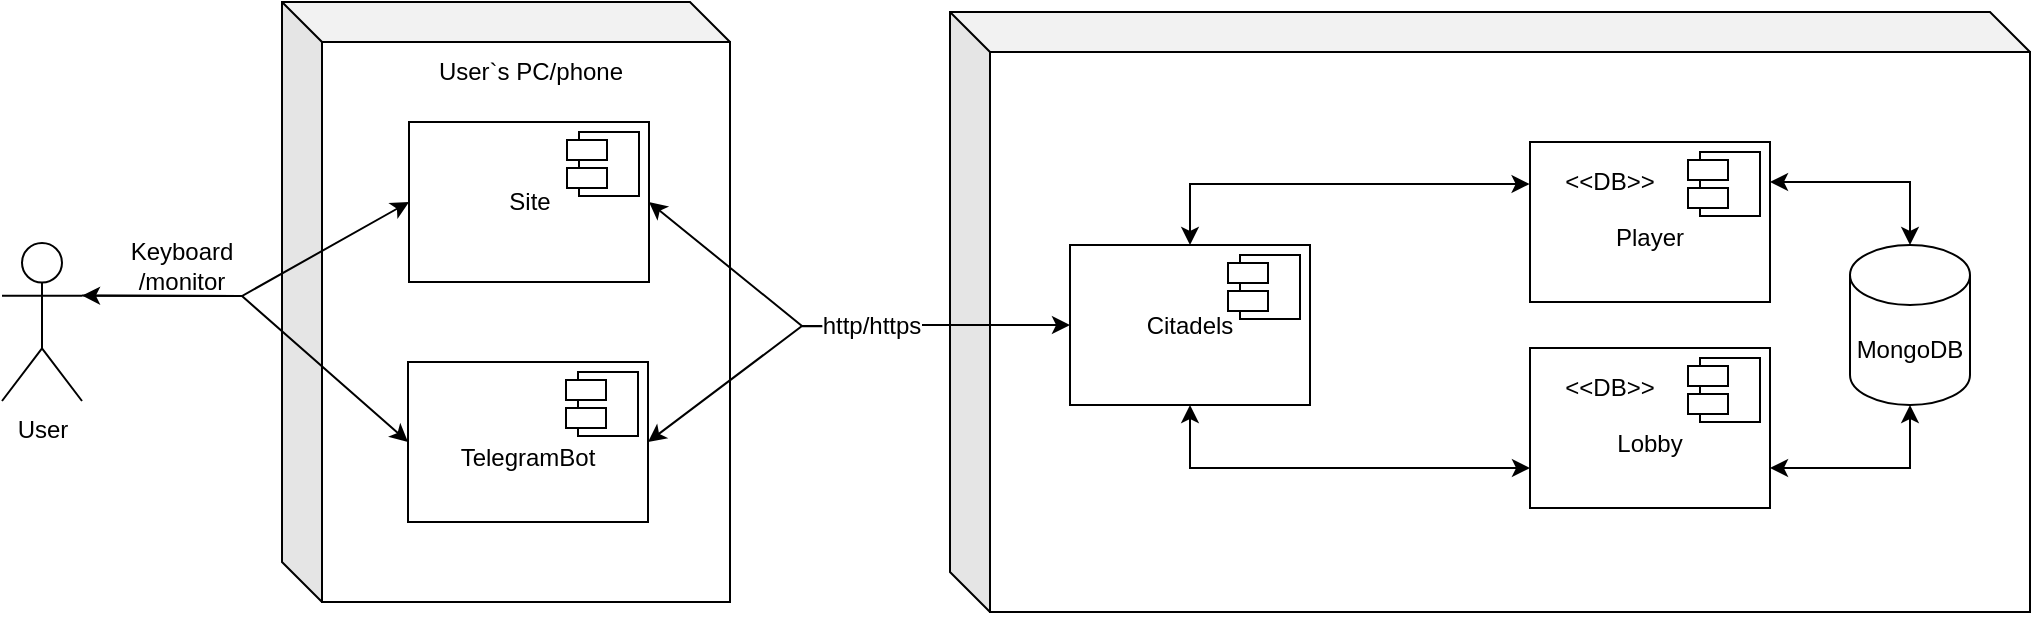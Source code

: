 <mxfile version="15.7.4" type="github"><diagram id="-gPDj3PItFdzFgNSLDF0" name="Page-1"><mxGraphModel dx="2005" dy="641" grid="1" gridSize="10" guides="1" tooltips="1" connect="1" arrows="1" fold="1" page="1" pageScale="1" pageWidth="827" pageHeight="1169" math="0" shadow="0"><root><mxCell id="0"/><mxCell id="1" parent="0"/><mxCell id="gtBiz6bNsg3AtztYpbZo-1" value="" style="rounded=0;whiteSpace=wrap;html=1;fillColor=none;" parent="1" vertex="1"><mxGeometry x="294" y="85" width="520" height="280" as="geometry"/></mxCell><mxCell id="gtBiz6bNsg3AtztYpbZo-24" style="edgeStyle=orthogonalEdgeStyle;rounded=0;orthogonalLoop=1;jettySize=auto;html=1;exitX=0.5;exitY=1;exitDx=0;exitDy=0;" parent="1" source="gtBiz6bNsg3AtztYpbZo-1" target="gtBiz6bNsg3AtztYpbZo-1" edge="1"><mxGeometry relative="1" as="geometry"/></mxCell><mxCell id="J1yFuEqgzhVEn_KsfRqx-15" style="edgeStyle=orthogonalEdgeStyle;rounded=0;orthogonalLoop=1;jettySize=auto;html=1;exitX=0.5;exitY=0;exitDx=0;exitDy=0;entryX=-0.002;entryY=0.259;entryDx=0;entryDy=0;startArrow=classic;startFill=1;endArrow=classic;endFill=1;entryPerimeter=0;" edge="1" parent="1" source="gtBiz6bNsg3AtztYpbZo-25" target="gtBiz6bNsg3AtztYpbZo-30"><mxGeometry relative="1" as="geometry"><Array as="points"><mxPoint x="394" y="151"/><mxPoint x="564" y="151"/></Array></mxGeometry></mxCell><mxCell id="J1yFuEqgzhVEn_KsfRqx-17" style="edgeStyle=orthogonalEdgeStyle;rounded=0;orthogonalLoop=1;jettySize=auto;html=1;exitX=0.5;exitY=1;exitDx=0;exitDy=0;entryX=0;entryY=0.75;entryDx=0;entryDy=0;startArrow=classic;startFill=1;endArrow=classic;endFill=1;" edge="1" parent="1" source="gtBiz6bNsg3AtztYpbZo-25" target="gtBiz6bNsg3AtztYpbZo-36"><mxGeometry relative="1" as="geometry"/></mxCell><mxCell id="gtBiz6bNsg3AtztYpbZo-25" value="Citadels" style="rounded=0;whiteSpace=wrap;html=1;" parent="1" vertex="1"><mxGeometry x="334" y="181.5" width="120" height="80" as="geometry"/></mxCell><mxCell id="gtBiz6bNsg3AtztYpbZo-26" value="" style="group" parent="1" vertex="1" connectable="0"><mxGeometry x="413" y="186.5" width="36" height="32" as="geometry"/></mxCell><mxCell id="gtBiz6bNsg3AtztYpbZo-27" value="" style="rounded=0;whiteSpace=wrap;html=1;" parent="gtBiz6bNsg3AtztYpbZo-26" vertex="1"><mxGeometry x="6" width="30" height="32" as="geometry"/></mxCell><mxCell id="gtBiz6bNsg3AtztYpbZo-28" value="" style="rounded=0;whiteSpace=wrap;html=1;" parent="gtBiz6bNsg3AtztYpbZo-26" vertex="1"><mxGeometry y="4" width="20" height="10" as="geometry"/></mxCell><mxCell id="gtBiz6bNsg3AtztYpbZo-29" value="" style="rounded=0;whiteSpace=wrap;html=1;" parent="gtBiz6bNsg3AtztYpbZo-26" vertex="1"><mxGeometry y="18" width="20" height="10" as="geometry"/></mxCell><mxCell id="gtBiz6bNsg3AtztYpbZo-30" value="&lt;br&gt;Player" style="rounded=0;whiteSpace=wrap;html=1;" parent="1" vertex="1"><mxGeometry x="564" y="130" width="120" height="80" as="geometry"/></mxCell><mxCell id="gtBiz6bNsg3AtztYpbZo-31" value="" style="group" parent="1" vertex="1" connectable="0"><mxGeometry x="643" y="135" width="36" height="32" as="geometry"/></mxCell><mxCell id="gtBiz6bNsg3AtztYpbZo-32" value="" style="rounded=0;whiteSpace=wrap;html=1;" parent="gtBiz6bNsg3AtztYpbZo-31" vertex="1"><mxGeometry x="6" width="30" height="32" as="geometry"/></mxCell><mxCell id="gtBiz6bNsg3AtztYpbZo-33" value="" style="rounded=0;whiteSpace=wrap;html=1;" parent="gtBiz6bNsg3AtztYpbZo-31" vertex="1"><mxGeometry y="4" width="20" height="10" as="geometry"/></mxCell><mxCell id="gtBiz6bNsg3AtztYpbZo-34" value="" style="rounded=0;whiteSpace=wrap;html=1;" parent="gtBiz6bNsg3AtztYpbZo-31" vertex="1"><mxGeometry y="18" width="20" height="10" as="geometry"/></mxCell><mxCell id="gtBiz6bNsg3AtztYpbZo-35" value="&amp;lt;&amp;lt;DB&amp;gt;&amp;gt;" style="text;html=1;strokeColor=none;fillColor=none;align=center;verticalAlign=middle;whiteSpace=wrap;rounded=0;" parent="1" vertex="1"><mxGeometry x="574" y="135" width="60" height="30" as="geometry"/></mxCell><mxCell id="gtBiz6bNsg3AtztYpbZo-36" value="&lt;br&gt;Lobby" style="rounded=0;whiteSpace=wrap;html=1;" parent="1" vertex="1"><mxGeometry x="564" y="233" width="120" height="80" as="geometry"/></mxCell><mxCell id="gtBiz6bNsg3AtztYpbZo-37" value="" style="group" parent="1" vertex="1" connectable="0"><mxGeometry x="643" y="238" width="36" height="32" as="geometry"/></mxCell><mxCell id="gtBiz6bNsg3AtztYpbZo-38" value="" style="rounded=0;whiteSpace=wrap;html=1;" parent="gtBiz6bNsg3AtztYpbZo-37" vertex="1"><mxGeometry x="6" width="30" height="32" as="geometry"/></mxCell><mxCell id="gtBiz6bNsg3AtztYpbZo-39" value="" style="rounded=0;whiteSpace=wrap;html=1;" parent="gtBiz6bNsg3AtztYpbZo-37" vertex="1"><mxGeometry y="4" width="20" height="10" as="geometry"/></mxCell><mxCell id="gtBiz6bNsg3AtztYpbZo-40" value="" style="rounded=0;whiteSpace=wrap;html=1;" parent="gtBiz6bNsg3AtztYpbZo-37" vertex="1"><mxGeometry y="18" width="20" height="10" as="geometry"/></mxCell><mxCell id="gtBiz6bNsg3AtztYpbZo-41" value="&amp;lt;&amp;lt;DB&amp;gt;&amp;gt;" style="text;html=1;strokeColor=none;fillColor=none;align=center;verticalAlign=middle;whiteSpace=wrap;rounded=0;" parent="1" vertex="1"><mxGeometry x="574" y="238" width="60" height="30" as="geometry"/></mxCell><mxCell id="J1yFuEqgzhVEn_KsfRqx-18" style="edgeStyle=orthogonalEdgeStyle;rounded=0;orthogonalLoop=1;jettySize=auto;html=1;exitX=0.5;exitY=1;exitDx=0;exitDy=0;exitPerimeter=0;entryX=1;entryY=0.75;entryDx=0;entryDy=0;startArrow=classic;startFill=1;endArrow=classic;endFill=1;" edge="1" parent="1" source="gtBiz6bNsg3AtztYpbZo-42" target="gtBiz6bNsg3AtztYpbZo-36"><mxGeometry relative="1" as="geometry"/></mxCell><mxCell id="J1yFuEqgzhVEn_KsfRqx-19" style="edgeStyle=orthogonalEdgeStyle;rounded=0;orthogonalLoop=1;jettySize=auto;html=1;exitX=0.5;exitY=0;exitDx=0;exitDy=0;exitPerimeter=0;entryX=1;entryY=0.25;entryDx=0;entryDy=0;startArrow=classic;startFill=1;endArrow=classic;endFill=1;" edge="1" parent="1" source="gtBiz6bNsg3AtztYpbZo-42" target="gtBiz6bNsg3AtztYpbZo-30"><mxGeometry relative="1" as="geometry"/></mxCell><mxCell id="gtBiz6bNsg3AtztYpbZo-42" value="" style="shape=cylinder3;whiteSpace=wrap;html=1;boundedLbl=1;backgroundOutline=1;size=15;fillColor=none;" parent="1" vertex="1"><mxGeometry x="724" y="181.5" width="60" height="80" as="geometry"/></mxCell><mxCell id="gtBiz6bNsg3AtztYpbZo-66" value="MongoDB" style="text;html=1;strokeColor=none;fillColor=none;align=center;verticalAlign=middle;whiteSpace=wrap;rounded=0;" parent="1" vertex="1"><mxGeometry x="724" y="218.5" width="60" height="30" as="geometry"/></mxCell><mxCell id="J1yFuEqgzhVEn_KsfRqx-6" style="edgeStyle=none;rounded=0;orthogonalLoop=1;jettySize=auto;html=1;exitX=1;exitY=0.5;exitDx=0;exitDy=0;entryX=-0.001;entryY=0.528;entryDx=0;entryDy=0;startArrow=classic;startFill=1;endArrow=none;endFill=0;entryPerimeter=0;" edge="1" parent="1" source="FwarYRtvp55c6tROWDJz-35" target="gtBiz6bNsg3AtztYpbZo-69"><mxGeometry relative="1" as="geometry"><Array as="points"><mxPoint x="200" y="222"/></Array></mxGeometry></mxCell><mxCell id="J1yFuEqgzhVEn_KsfRqx-9" style="rounded=0;orthogonalLoop=1;jettySize=auto;html=1;exitX=0;exitY=0.5;exitDx=0;exitDy=0;entryX=1;entryY=0.333;entryDx=0;entryDy=0;entryPerimeter=0;startArrow=classic;startFill=1;endArrow=classic;endFill=1;" edge="1" parent="1" source="FwarYRtvp55c6tROWDJz-35" target="J1yFuEqgzhVEn_KsfRqx-8"><mxGeometry relative="1" as="geometry"><Array as="points"><mxPoint x="-80" y="207"/></Array></mxGeometry></mxCell><mxCell id="FwarYRtvp55c6tROWDJz-35" value="Site" style="rounded=0;whiteSpace=wrap;html=1;" parent="1" vertex="1"><mxGeometry x="3.5" y="120" width="120" height="80" as="geometry"/></mxCell><mxCell id="FwarYRtvp55c6tROWDJz-36" value="" style="group" parent="1" vertex="1" connectable="0"><mxGeometry x="82.5" y="125" width="36" height="32" as="geometry"/></mxCell><mxCell id="FwarYRtvp55c6tROWDJz-37" value="" style="rounded=0;whiteSpace=wrap;html=1;" parent="FwarYRtvp55c6tROWDJz-36" vertex="1"><mxGeometry x="6" width="30" height="32" as="geometry"/></mxCell><mxCell id="FwarYRtvp55c6tROWDJz-38" value="" style="rounded=0;whiteSpace=wrap;html=1;" parent="FwarYRtvp55c6tROWDJz-36" vertex="1"><mxGeometry y="4" width="20" height="10" as="geometry"/></mxCell><mxCell id="FwarYRtvp55c6tROWDJz-39" value="" style="rounded=0;whiteSpace=wrap;html=1;" parent="FwarYRtvp55c6tROWDJz-36" vertex="1"><mxGeometry y="18" width="20" height="10" as="geometry"/></mxCell><mxCell id="J1yFuEqgzhVEn_KsfRqx-7" style="edgeStyle=none;rounded=0;orthogonalLoop=1;jettySize=auto;html=1;exitX=1;exitY=0.5;exitDx=0;exitDy=0;startArrow=classic;startFill=1;endArrow=none;endFill=0;entryX=0.004;entryY=0.532;entryDx=0;entryDy=0;entryPerimeter=0;" edge="1" parent="1" source="gtBiz6bNsg3AtztYpbZo-17" target="gtBiz6bNsg3AtztYpbZo-69"><mxGeometry relative="1" as="geometry"><mxPoint x="220" y="222" as="targetPoint"/><Array as="points"><mxPoint x="200" y="222"/></Array></mxGeometry></mxCell><mxCell id="J1yFuEqgzhVEn_KsfRqx-10" style="edgeStyle=none;rounded=0;orthogonalLoop=1;jettySize=auto;html=1;exitX=0;exitY=0.5;exitDx=0;exitDy=0;entryX=1;entryY=0.333;entryDx=0;entryDy=0;entryPerimeter=0;startArrow=classic;startFill=1;endArrow=none;endFill=0;" edge="1" parent="1" source="gtBiz6bNsg3AtztYpbZo-17" target="J1yFuEqgzhVEn_KsfRqx-8"><mxGeometry relative="1" as="geometry"><Array as="points"><mxPoint x="-80" y="207"/></Array></mxGeometry></mxCell><mxCell id="gtBiz6bNsg3AtztYpbZo-17" value="&lt;br&gt;TelegramBot" style="rounded=0;whiteSpace=wrap;html=1;" parent="1" vertex="1"><mxGeometry x="3" y="240" width="120" height="80" as="geometry"/></mxCell><mxCell id="gtBiz6bNsg3AtztYpbZo-18" value="" style="group" parent="1" vertex="1" connectable="0"><mxGeometry x="82" y="245" width="36" height="32" as="geometry"/></mxCell><mxCell id="gtBiz6bNsg3AtztYpbZo-19" value="" style="rounded=0;whiteSpace=wrap;html=1;" parent="gtBiz6bNsg3AtztYpbZo-18" vertex="1"><mxGeometry x="6" width="30" height="32" as="geometry"/></mxCell><mxCell id="gtBiz6bNsg3AtztYpbZo-20" value="" style="rounded=0;whiteSpace=wrap;html=1;" parent="gtBiz6bNsg3AtztYpbZo-18" vertex="1"><mxGeometry y="4" width="20" height="10" as="geometry"/></mxCell><mxCell id="gtBiz6bNsg3AtztYpbZo-21" value="" style="rounded=0;whiteSpace=wrap;html=1;" parent="gtBiz6bNsg3AtztYpbZo-18" vertex="1"><mxGeometry y="18" width="20" height="10" as="geometry"/></mxCell><mxCell id="gtBiz6bNsg3AtztYpbZo-2" value="User`s PC/phone" style="text;html=1;strokeColor=none;fillColor=none;align=center;verticalAlign=middle;whiteSpace=wrap;rounded=0;" parent="1" vertex="1"><mxGeometry x="3.5" y="80" width="121" height="30" as="geometry"/></mxCell><mxCell id="gtBiz6bNsg3AtztYpbZo-9" value="" style="rounded=0;whiteSpace=wrap;html=1;fillColor=none;" parent="1" vertex="1"><mxGeometry x="-40" y="80" width="204" height="280" as="geometry"/></mxCell><mxCell id="J1yFuEqgzhVEn_KsfRqx-4" style="edgeStyle=orthogonalEdgeStyle;rounded=0;orthogonalLoop=1;jettySize=auto;html=1;exitX=1;exitY=0.5;exitDx=0;exitDy=0;entryX=0;entryY=0.5;entryDx=0;entryDy=0;" edge="1" parent="1" source="gtBiz6bNsg3AtztYpbZo-69" target="gtBiz6bNsg3AtztYpbZo-25"><mxGeometry relative="1" as="geometry"/></mxCell><mxCell id="gtBiz6bNsg3AtztYpbZo-69" value="http/https" style="text;html=1;strokeColor=none;fillColor=none;align=center;verticalAlign=middle;whiteSpace=wrap;rounded=0;" parent="1" vertex="1"><mxGeometry x="210" y="211.5" width="50" height="20" as="geometry"/></mxCell><mxCell id="J1yFuEqgzhVEn_KsfRqx-1" value="" style="shape=cube;whiteSpace=wrap;html=1;boundedLbl=1;backgroundOutline=1;darkOpacity=0.05;darkOpacity2=0.1;fillColor=none;" vertex="1" parent="1"><mxGeometry x="-60" y="60" width="224" height="300" as="geometry"/></mxCell><mxCell id="J1yFuEqgzhVEn_KsfRqx-2" value="" style="shape=cube;whiteSpace=wrap;html=1;boundedLbl=1;backgroundOutline=1;darkOpacity=0.05;darkOpacity2=0.1;fillColor=none;" vertex="1" parent="1"><mxGeometry x="274" y="65" width="540" height="300" as="geometry"/></mxCell><mxCell id="J1yFuEqgzhVEn_KsfRqx-8" value="User" style="shape=umlActor;verticalLabelPosition=bottom;verticalAlign=top;html=1;outlineConnect=0;fillColor=none;" vertex="1" parent="1"><mxGeometry x="-200" y="180.5" width="40" height="79" as="geometry"/></mxCell><mxCell id="J1yFuEqgzhVEn_KsfRqx-12" value="Keyboard&lt;br&gt;/monitor" style="text;html=1;strokeColor=none;fillColor=none;align=center;verticalAlign=middle;whiteSpace=wrap;rounded=0;" vertex="1" parent="1"><mxGeometry x="-160" y="177" width="100" height="30" as="geometry"/></mxCell></root></mxGraphModel></diagram></mxfile>
